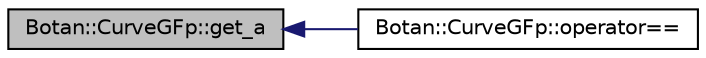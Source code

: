 digraph "Botan::CurveGFp::get_a"
{
  edge [fontname="Helvetica",fontsize="10",labelfontname="Helvetica",labelfontsize="10"];
  node [fontname="Helvetica",fontsize="10",shape=record];
  rankdir="LR";
  Node5 [label="Botan::CurveGFp::get_a",height=0.2,width=0.4,color="black", fillcolor="grey75", style="filled", fontcolor="black"];
  Node5 -> Node6 [dir="back",color="midnightblue",fontsize="10",style="solid",fontname="Helvetica"];
  Node6 [label="Botan::CurveGFp::operator==",height=0.2,width=0.4,color="black", fillcolor="white", style="filled",URL="$class_botan_1_1_curve_g_fp.html#adf896804903ce76835069b5d51aeb161"];
}
